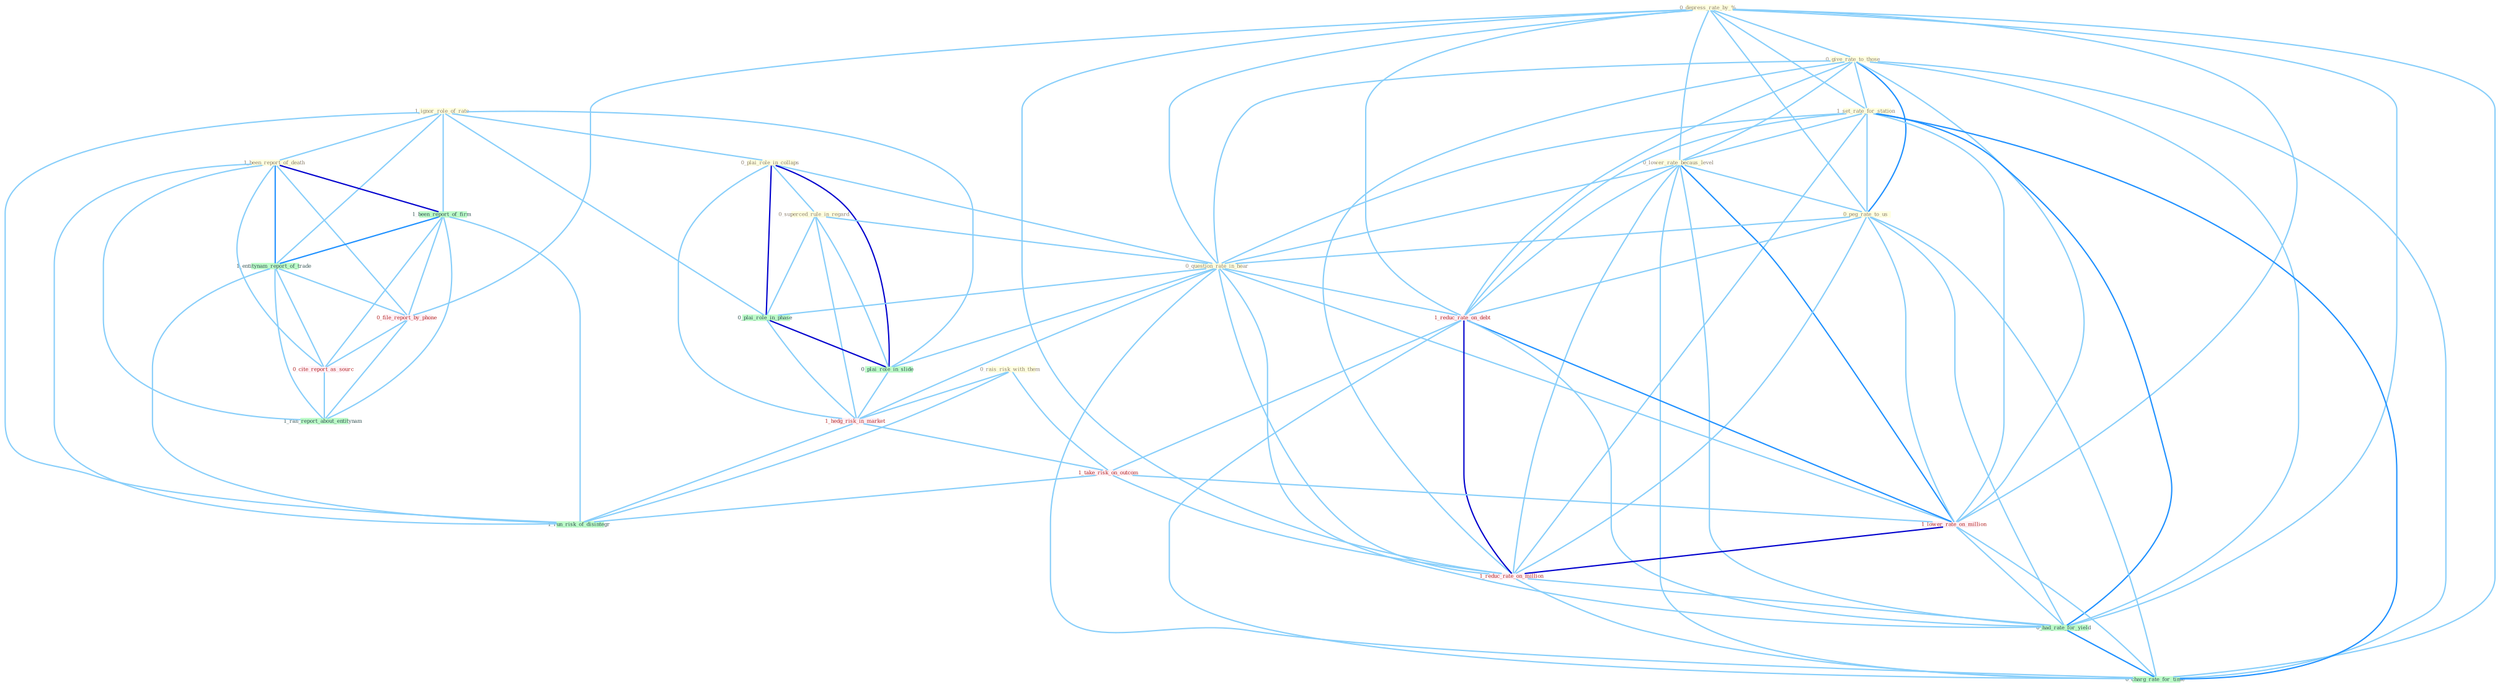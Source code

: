 Graph G{ 
    node
    [shape=polygon,style=filled,width=.5,height=.06,color="#BDFCC9",fixedsize=true,fontsize=4,
    fontcolor="#2f4f4f"];
    {node
    [color="#ffffe0", fontcolor="#8b7d6b"] "1_ignor_role_of_rate " "0_depress_rate_by_% " "0_give_rate_to_those " "1_been_report_of_death " "0_plai_role_in_collaps " "1_set_rate_for_station " "0_superced_rule_in_regard " "0_lower_rate_becaus_level " "0_rais_risk_with_them " "0_peg_rate_to_us " "0_question_rate_in_hear "}
{node [color="#fff0f5", fontcolor="#b22222"] "1_reduc_rate_on_debt " "1_hedg_risk_in_market " "1_take_risk_on_outcom " "0_file_report_by_phone " "0_cite_report_as_sourc " "1_lower_rate_on_million " "1_reduc_rate_on_million "}
edge [color="#B0E2FF"];

	"1_ignor_role_of_rate " -- "1_been_report_of_death " [w="1", color="#87cefa" ];
	"1_ignor_role_of_rate " -- "0_plai_role_in_collaps " [w="1", color="#87cefa" ];
	"1_ignor_role_of_rate " -- "0_plai_role_in_phase " [w="1", color="#87cefa" ];
	"1_ignor_role_of_rate " -- "1_been_report_of_firm " [w="1", color="#87cefa" ];
	"1_ignor_role_of_rate " -- "0_plai_role_in_slide " [w="1", color="#87cefa" ];
	"1_ignor_role_of_rate " -- "1_entitynam_report_of_trade " [w="1", color="#87cefa" ];
	"1_ignor_role_of_rate " -- "1_run_risk_of_disintegr " [w="1", color="#87cefa" ];
	"0_depress_rate_by_% " -- "0_give_rate_to_those " [w="1", color="#87cefa" ];
	"0_depress_rate_by_% " -- "1_set_rate_for_station " [w="1", color="#87cefa" ];
	"0_depress_rate_by_% " -- "0_lower_rate_becaus_level " [w="1", color="#87cefa" ];
	"0_depress_rate_by_% " -- "0_peg_rate_to_us " [w="1", color="#87cefa" ];
	"0_depress_rate_by_% " -- "0_question_rate_in_hear " [w="1", color="#87cefa" ];
	"0_depress_rate_by_% " -- "1_reduc_rate_on_debt " [w="1", color="#87cefa" ];
	"0_depress_rate_by_% " -- "0_file_report_by_phone " [w="1", color="#87cefa" ];
	"0_depress_rate_by_% " -- "1_lower_rate_on_million " [w="1", color="#87cefa" ];
	"0_depress_rate_by_% " -- "1_reduc_rate_on_million " [w="1", color="#87cefa" ];
	"0_depress_rate_by_% " -- "0_had_rate_for_yield " [w="1", color="#87cefa" ];
	"0_depress_rate_by_% " -- "0_charg_rate_for_time " [w="1", color="#87cefa" ];
	"0_give_rate_to_those " -- "1_set_rate_for_station " [w="1", color="#87cefa" ];
	"0_give_rate_to_those " -- "0_lower_rate_becaus_level " [w="1", color="#87cefa" ];
	"0_give_rate_to_those " -- "0_peg_rate_to_us " [w="2", color="#1e90ff" , len=0.8];
	"0_give_rate_to_those " -- "0_question_rate_in_hear " [w="1", color="#87cefa" ];
	"0_give_rate_to_those " -- "1_reduc_rate_on_debt " [w="1", color="#87cefa" ];
	"0_give_rate_to_those " -- "1_lower_rate_on_million " [w="1", color="#87cefa" ];
	"0_give_rate_to_those " -- "1_reduc_rate_on_million " [w="1", color="#87cefa" ];
	"0_give_rate_to_those " -- "0_had_rate_for_yield " [w="1", color="#87cefa" ];
	"0_give_rate_to_those " -- "0_charg_rate_for_time " [w="1", color="#87cefa" ];
	"1_been_report_of_death " -- "1_been_report_of_firm " [w="3", color="#0000cd" , len=0.6];
	"1_been_report_of_death " -- "1_entitynam_report_of_trade " [w="2", color="#1e90ff" , len=0.8];
	"1_been_report_of_death " -- "0_file_report_by_phone " [w="1", color="#87cefa" ];
	"1_been_report_of_death " -- "0_cite_report_as_sourc " [w="1", color="#87cefa" ];
	"1_been_report_of_death " -- "1_run_risk_of_disintegr " [w="1", color="#87cefa" ];
	"1_been_report_of_death " -- "1_ran_report_about_entitynam " [w="1", color="#87cefa" ];
	"0_plai_role_in_collaps " -- "0_superced_rule_in_regard " [w="1", color="#87cefa" ];
	"0_plai_role_in_collaps " -- "0_question_rate_in_hear " [w="1", color="#87cefa" ];
	"0_plai_role_in_collaps " -- "0_plai_role_in_phase " [w="3", color="#0000cd" , len=0.6];
	"0_plai_role_in_collaps " -- "0_plai_role_in_slide " [w="3", color="#0000cd" , len=0.6];
	"0_plai_role_in_collaps " -- "1_hedg_risk_in_market " [w="1", color="#87cefa" ];
	"1_set_rate_for_station " -- "0_lower_rate_becaus_level " [w="1", color="#87cefa" ];
	"1_set_rate_for_station " -- "0_peg_rate_to_us " [w="1", color="#87cefa" ];
	"1_set_rate_for_station " -- "0_question_rate_in_hear " [w="1", color="#87cefa" ];
	"1_set_rate_for_station " -- "1_reduc_rate_on_debt " [w="1", color="#87cefa" ];
	"1_set_rate_for_station " -- "1_lower_rate_on_million " [w="1", color="#87cefa" ];
	"1_set_rate_for_station " -- "1_reduc_rate_on_million " [w="1", color="#87cefa" ];
	"1_set_rate_for_station " -- "0_had_rate_for_yield " [w="2", color="#1e90ff" , len=0.8];
	"1_set_rate_for_station " -- "0_charg_rate_for_time " [w="2", color="#1e90ff" , len=0.8];
	"0_superced_rule_in_regard " -- "0_question_rate_in_hear " [w="1", color="#87cefa" ];
	"0_superced_rule_in_regard " -- "0_plai_role_in_phase " [w="1", color="#87cefa" ];
	"0_superced_rule_in_regard " -- "0_plai_role_in_slide " [w="1", color="#87cefa" ];
	"0_superced_rule_in_regard " -- "1_hedg_risk_in_market " [w="1", color="#87cefa" ];
	"0_lower_rate_becaus_level " -- "0_peg_rate_to_us " [w="1", color="#87cefa" ];
	"0_lower_rate_becaus_level " -- "0_question_rate_in_hear " [w="1", color="#87cefa" ];
	"0_lower_rate_becaus_level " -- "1_reduc_rate_on_debt " [w="1", color="#87cefa" ];
	"0_lower_rate_becaus_level " -- "1_lower_rate_on_million " [w="2", color="#1e90ff" , len=0.8];
	"0_lower_rate_becaus_level " -- "1_reduc_rate_on_million " [w="1", color="#87cefa" ];
	"0_lower_rate_becaus_level " -- "0_had_rate_for_yield " [w="1", color="#87cefa" ];
	"0_lower_rate_becaus_level " -- "0_charg_rate_for_time " [w="1", color="#87cefa" ];
	"0_rais_risk_with_them " -- "1_hedg_risk_in_market " [w="1", color="#87cefa" ];
	"0_rais_risk_with_them " -- "1_take_risk_on_outcom " [w="1", color="#87cefa" ];
	"0_rais_risk_with_them " -- "1_run_risk_of_disintegr " [w="1", color="#87cefa" ];
	"0_peg_rate_to_us " -- "0_question_rate_in_hear " [w="1", color="#87cefa" ];
	"0_peg_rate_to_us " -- "1_reduc_rate_on_debt " [w="1", color="#87cefa" ];
	"0_peg_rate_to_us " -- "1_lower_rate_on_million " [w="1", color="#87cefa" ];
	"0_peg_rate_to_us " -- "1_reduc_rate_on_million " [w="1", color="#87cefa" ];
	"0_peg_rate_to_us " -- "0_had_rate_for_yield " [w="1", color="#87cefa" ];
	"0_peg_rate_to_us " -- "0_charg_rate_for_time " [w="1", color="#87cefa" ];
	"0_question_rate_in_hear " -- "1_reduc_rate_on_debt " [w="1", color="#87cefa" ];
	"0_question_rate_in_hear " -- "0_plai_role_in_phase " [w="1", color="#87cefa" ];
	"0_question_rate_in_hear " -- "0_plai_role_in_slide " [w="1", color="#87cefa" ];
	"0_question_rate_in_hear " -- "1_hedg_risk_in_market " [w="1", color="#87cefa" ];
	"0_question_rate_in_hear " -- "1_lower_rate_on_million " [w="1", color="#87cefa" ];
	"0_question_rate_in_hear " -- "1_reduc_rate_on_million " [w="1", color="#87cefa" ];
	"0_question_rate_in_hear " -- "0_had_rate_for_yield " [w="1", color="#87cefa" ];
	"0_question_rate_in_hear " -- "0_charg_rate_for_time " [w="1", color="#87cefa" ];
	"1_reduc_rate_on_debt " -- "1_take_risk_on_outcom " [w="1", color="#87cefa" ];
	"1_reduc_rate_on_debt " -- "1_lower_rate_on_million " [w="2", color="#1e90ff" , len=0.8];
	"1_reduc_rate_on_debt " -- "1_reduc_rate_on_million " [w="3", color="#0000cd" , len=0.6];
	"1_reduc_rate_on_debt " -- "0_had_rate_for_yield " [w="1", color="#87cefa" ];
	"1_reduc_rate_on_debt " -- "0_charg_rate_for_time " [w="1", color="#87cefa" ];
	"0_plai_role_in_phase " -- "0_plai_role_in_slide " [w="3", color="#0000cd" , len=0.6];
	"0_plai_role_in_phase " -- "1_hedg_risk_in_market " [w="1", color="#87cefa" ];
	"1_been_report_of_firm " -- "1_entitynam_report_of_trade " [w="2", color="#1e90ff" , len=0.8];
	"1_been_report_of_firm " -- "0_file_report_by_phone " [w="1", color="#87cefa" ];
	"1_been_report_of_firm " -- "0_cite_report_as_sourc " [w="1", color="#87cefa" ];
	"1_been_report_of_firm " -- "1_run_risk_of_disintegr " [w="1", color="#87cefa" ];
	"1_been_report_of_firm " -- "1_ran_report_about_entitynam " [w="1", color="#87cefa" ];
	"0_plai_role_in_slide " -- "1_hedg_risk_in_market " [w="1", color="#87cefa" ];
	"1_entitynam_report_of_trade " -- "0_file_report_by_phone " [w="1", color="#87cefa" ];
	"1_entitynam_report_of_trade " -- "0_cite_report_as_sourc " [w="1", color="#87cefa" ];
	"1_entitynam_report_of_trade " -- "1_run_risk_of_disintegr " [w="1", color="#87cefa" ];
	"1_entitynam_report_of_trade " -- "1_ran_report_about_entitynam " [w="1", color="#87cefa" ];
	"1_hedg_risk_in_market " -- "1_take_risk_on_outcom " [w="1", color="#87cefa" ];
	"1_hedg_risk_in_market " -- "1_run_risk_of_disintegr " [w="1", color="#87cefa" ];
	"1_take_risk_on_outcom " -- "1_lower_rate_on_million " [w="1", color="#87cefa" ];
	"1_take_risk_on_outcom " -- "1_reduc_rate_on_million " [w="1", color="#87cefa" ];
	"1_take_risk_on_outcom " -- "1_run_risk_of_disintegr " [w="1", color="#87cefa" ];
	"0_file_report_by_phone " -- "0_cite_report_as_sourc " [w="1", color="#87cefa" ];
	"0_file_report_by_phone " -- "1_ran_report_about_entitynam " [w="1", color="#87cefa" ];
	"0_cite_report_as_sourc " -- "1_ran_report_about_entitynam " [w="1", color="#87cefa" ];
	"1_lower_rate_on_million " -- "1_reduc_rate_on_million " [w="3", color="#0000cd" , len=0.6];
	"1_lower_rate_on_million " -- "0_had_rate_for_yield " [w="1", color="#87cefa" ];
	"1_lower_rate_on_million " -- "0_charg_rate_for_time " [w="1", color="#87cefa" ];
	"1_reduc_rate_on_million " -- "0_had_rate_for_yield " [w="1", color="#87cefa" ];
	"1_reduc_rate_on_million " -- "0_charg_rate_for_time " [w="1", color="#87cefa" ];
	"0_had_rate_for_yield " -- "0_charg_rate_for_time " [w="2", color="#1e90ff" , len=0.8];
}